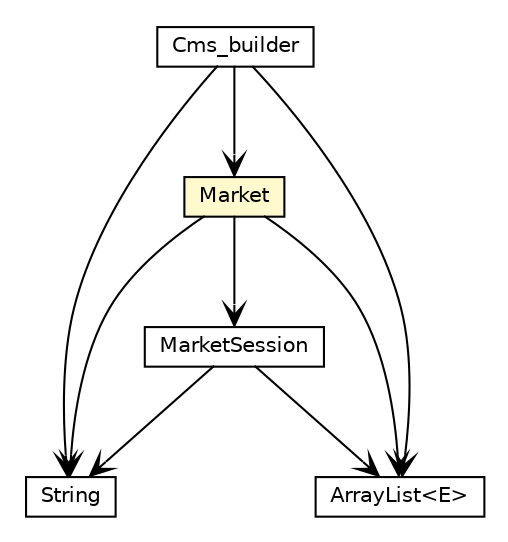 #!/usr/local/bin/dot
#
# Class diagram 
# Generated by UMLGraph version R5_7_2-32-g40b5a6 (http://www.spinellis.gr/umlgraph/)
#

digraph G {
	edge [fontname="Helvetica",fontsize=10,labelfontname="Helvetica",labelfontsize=10];
	node [fontname="Helvetica",fontsize=10,shape=plaintext];
	nodesep=0.25;
	ranksep=0.5;
	// cms.Cms_builder
	c208 [label=<<table title="cms.Cms_builder" border="0" cellborder="1" cellspacing="0" cellpadding="2" port="p" href="../Cms_builder.html" target="_parent">
		<tr><td><table border="0" cellspacing="0" cellpadding="1">
<tr><td align="center" balign="center"> Cms_builder </td></tr>
		</table></td></tr>
		</table>>, URL="../Cms_builder.html", fontname="Helvetica", fontcolor="black", fontsize=10.0];
	// cms.agents.MarketSession
	c210 [label=<<table title="cms.agents.MarketSession" border="0" cellborder="1" cellspacing="0" cellpadding="2" port="p" href="./MarketSession.html" target="_parent">
		<tr><td><table border="0" cellspacing="0" cellpadding="1">
<tr><td align="center" balign="center"> MarketSession </td></tr>
		</table></td></tr>
		</table>>, URL="./MarketSession.html", fontname="Helvetica", fontcolor="black", fontsize=10.0];
	// cms.agents.Market
	c211 [label=<<table title="cms.agents.Market" border="0" cellborder="1" cellspacing="0" cellpadding="2" port="p" bgcolor="lemonChiffon" href="./Market.html" target="_parent">
		<tr><td><table border="0" cellspacing="0" cellpadding="1">
<tr><td align="center" balign="center"> Market </td></tr>
		</table></td></tr>
		</table>>, URL="./Market.html", fontname="Helvetica", fontcolor="black", fontsize=10.0];
	// cms.Cms_builder NAVASSOC cms.agents.Market
	c208:p -> c211:p [taillabel="", label="", headlabel="", fontname="Helvetica", fontcolor="black", fontsize=10.0, color="black", arrowhead=open];
	// cms.Cms_builder NAVASSOC java.lang.String
	c208:p -> c220:p [taillabel="", label="", headlabel="", fontname="Helvetica", fontcolor="black", fontsize=10.0, color="black", arrowhead=open];
	// cms.Cms_builder NAVASSOC java.util.ArrayList<E>
	c208:p -> c221:p [taillabel="", label="", headlabel="", fontname="Helvetica", fontcolor="black", fontsize=10.0, color="black", arrowhead=open];
	// cms.agents.MarketSession NAVASSOC java.lang.String
	c210:p -> c220:p [taillabel="", label="", headlabel="", fontname="Helvetica", fontcolor="black", fontsize=10.0, color="black", arrowhead=open];
	// cms.agents.MarketSession NAVASSOC java.util.ArrayList<E>
	c210:p -> c221:p [taillabel="", label="", headlabel="", fontname="Helvetica", fontcolor="black", fontsize=10.0, color="black", arrowhead=open];
	// cms.agents.Market NAVASSOC java.lang.String
	c211:p -> c220:p [taillabel="", label="", headlabel="", fontname="Helvetica", fontcolor="black", fontsize=10.0, color="black", arrowhead=open];
	// cms.agents.Market NAVASSOC java.util.ArrayList<E>
	c211:p -> c221:p [taillabel="", label="", headlabel="", fontname="Helvetica", fontcolor="black", fontsize=10.0, color="black", arrowhead=open];
	// cms.agents.Market NAVASSOC cms.agents.MarketSession
	c211:p -> c210:p [taillabel="", label="", headlabel="", fontname="Helvetica", fontcolor="black", fontsize=10.0, color="black", arrowhead=open];
	// java.util.ArrayList<E>
	c221 [label=<<table title="java.util.ArrayList" border="0" cellborder="1" cellspacing="0" cellpadding="2" port="p" href="http://docs.oracle.com/javase/7/docs/api/java/util/ArrayList.html" target="_parent">
		<tr><td><table border="0" cellspacing="0" cellpadding="1">
<tr><td align="center" balign="center"> ArrayList&lt;E&gt; </td></tr>
		</table></td></tr>
		</table>>, URL="http://docs.oracle.com/javase/7/docs/api/java/util/ArrayList.html", fontname="Helvetica", fontcolor="black", fontsize=10.0];
	// java.lang.String
	c220 [label=<<table title="java.lang.String" border="0" cellborder="1" cellspacing="0" cellpadding="2" port="p" href="http://docs.oracle.com/javase/7/docs/api/java/lang/String.html" target="_parent">
		<tr><td><table border="0" cellspacing="0" cellpadding="1">
<tr><td align="center" balign="center"> String </td></tr>
		</table></td></tr>
		</table>>, URL="http://docs.oracle.com/javase/7/docs/api/java/lang/String.html", fontname="Helvetica", fontcolor="black", fontsize=10.0];
}

